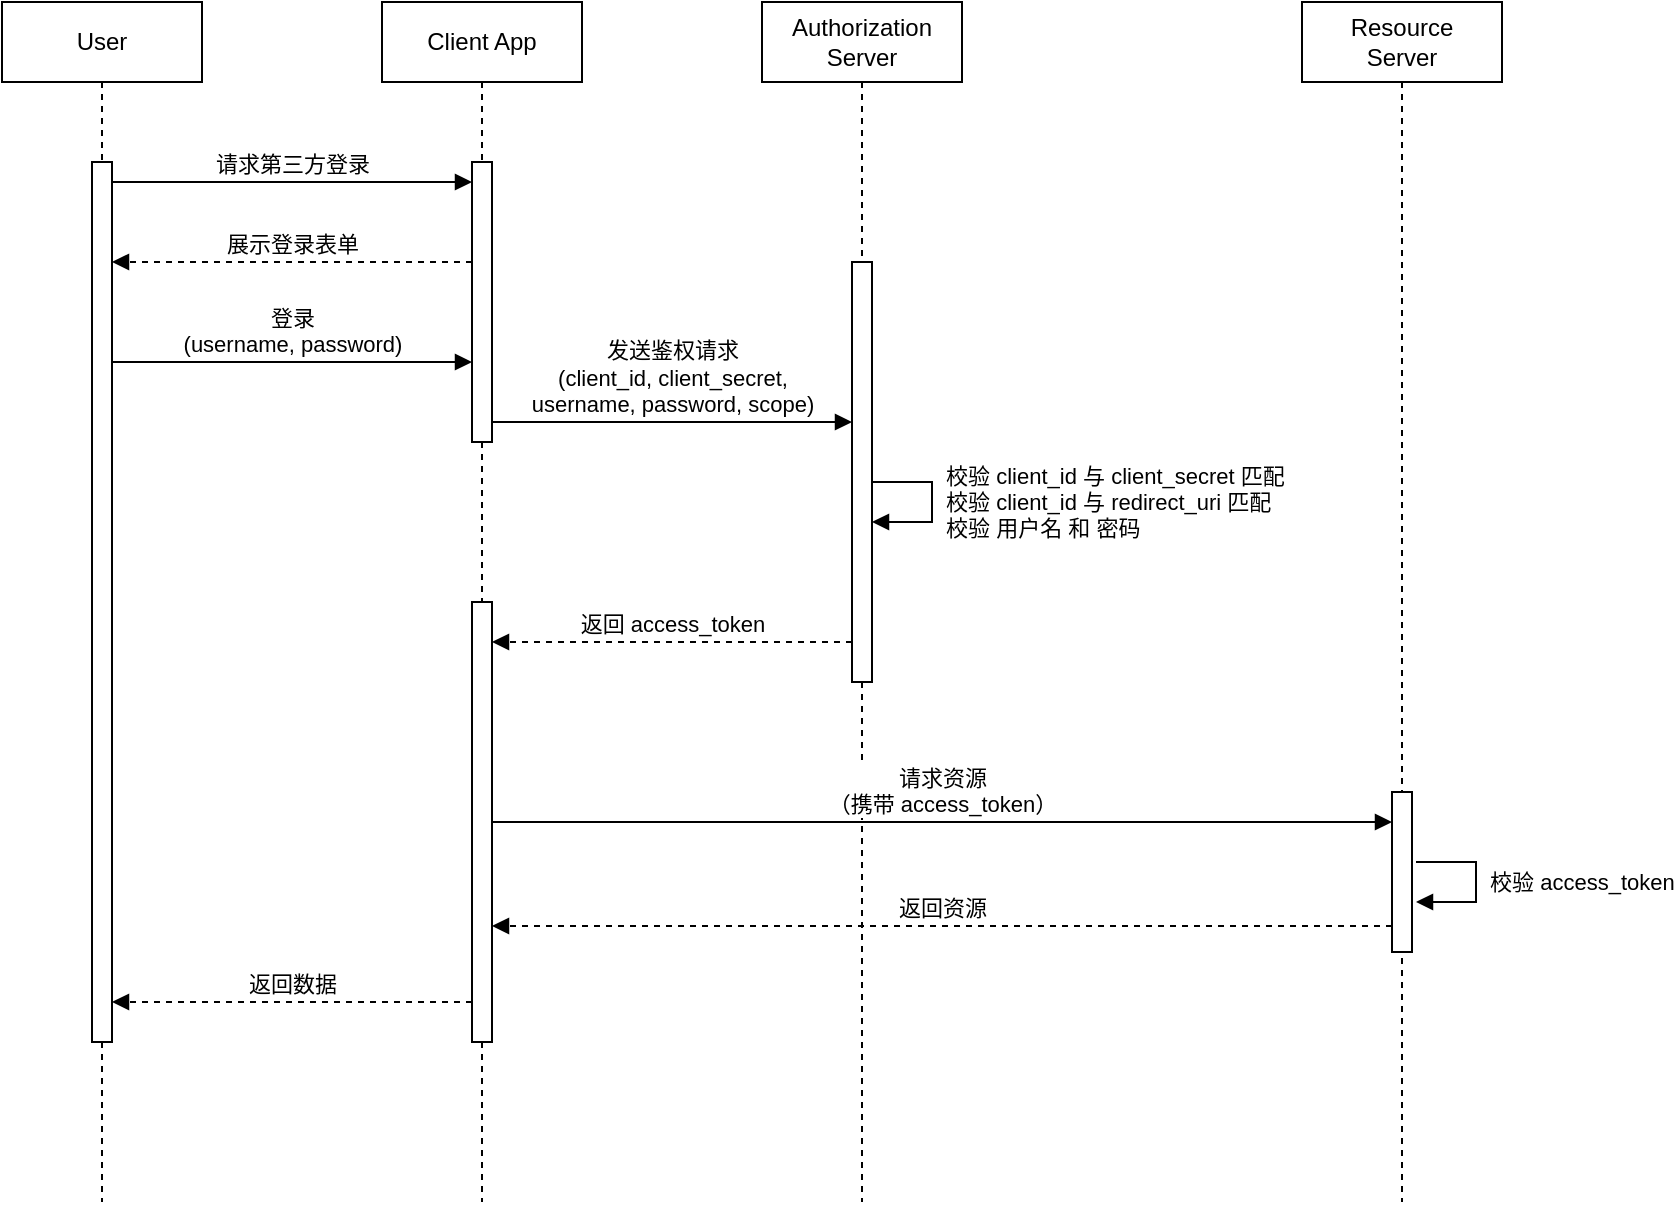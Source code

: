 <mxfile>
    <diagram id="asahRVXm402HO0iXxsYi" name="Page-1">
        <mxGraphModel dx="380" dy="276" grid="1" gridSize="10" guides="1" tooltips="1" connect="1" arrows="1" fold="1" page="1" pageScale="1" pageWidth="827" pageHeight="1169" math="0" shadow="0">
            <root>
                <mxCell id="0"/>
                <mxCell id="1" parent="0"/>
                <mxCell id="2" value="User" style="shape=umlLifeline;perimeter=lifelinePerimeter;whiteSpace=wrap;html=1;container=1;collapsible=0;recursiveResize=0;outlineConnect=0;" parent="1" vertex="1">
                    <mxGeometry x="90" y="110" width="100" height="600" as="geometry"/>
                </mxCell>
                <mxCell id="4" value="Client App" style="shape=umlLifeline;perimeter=lifelinePerimeter;whiteSpace=wrap;html=1;container=1;collapsible=0;recursiveResize=0;outlineConnect=0;" parent="1" vertex="1">
                    <mxGeometry x="280" y="110" width="100" height="600" as="geometry"/>
                </mxCell>
                <mxCell id="9" value="" style="html=1;points=[];perimeter=orthogonalPerimeter;" parent="4" vertex="1">
                    <mxGeometry x="45" y="80" width="10" height="140" as="geometry"/>
                </mxCell>
                <mxCell id="15" value="" style="html=1;points=[];perimeter=orthogonalPerimeter;" parent="4" vertex="1">
                    <mxGeometry x="-145" y="80" width="10" height="440" as="geometry"/>
                </mxCell>
                <mxCell id="22" value="" style="html=1;points=[];perimeter=orthogonalPerimeter;" parent="4" vertex="1">
                    <mxGeometry x="45" y="300" width="10" height="220" as="geometry"/>
                </mxCell>
                <mxCell id="34" value="返回数据" style="html=1;verticalAlign=bottom;endArrow=block;dashed=1;" parent="4" source="22" target="15" edge="1">
                    <mxGeometry width="80" relative="1" as="geometry">
                        <mxPoint x="10" y="570" as="sourcePoint"/>
                        <mxPoint x="-120" y="570" as="targetPoint"/>
                        <Array as="points">
                            <mxPoint x="-20" y="500"/>
                            <mxPoint x="-90" y="500"/>
                        </Array>
                    </mxGeometry>
                </mxCell>
                <mxCell id="10" value="请求第三方登录" style="html=1;verticalAlign=bottom;endArrow=block;" parent="4" source="15" target="9" edge="1">
                    <mxGeometry width="80" relative="1" as="geometry">
                        <mxPoint x="-120" y="90" as="sourcePoint"/>
                        <mxPoint x="30" y="90" as="targetPoint"/>
                        <Array as="points">
                            <mxPoint x="30" y="90"/>
                        </Array>
                    </mxGeometry>
                </mxCell>
                <mxCell id="16" value="展示登录表单" style="html=1;verticalAlign=bottom;endArrow=block;dashed=1;" parent="4" source="9" target="15" edge="1">
                    <mxGeometry width="80" relative="1" as="geometry">
                        <mxPoint x="40" y="180" as="sourcePoint"/>
                        <mxPoint x="-130" y="180" as="targetPoint"/>
                        <Array as="points">
                            <mxPoint x="-10" y="130"/>
                            <mxPoint x="-80" y="130"/>
                        </Array>
                    </mxGeometry>
                </mxCell>
                <mxCell id="19" value="登录&lt;br&gt;(username, password)" style="html=1;verticalAlign=bottom;endArrow=block;" parent="4" source="15" target="9" edge="1">
                    <mxGeometry width="80" relative="1" as="geometry">
                        <mxPoint x="-100" y="220" as="sourcePoint"/>
                        <mxPoint x="40" y="180" as="targetPoint"/>
                        <Array as="points">
                            <mxPoint x="-110" y="180"/>
                            <mxPoint x="-20" y="180"/>
                        </Array>
                    </mxGeometry>
                </mxCell>
                <mxCell id="5" value="Authorization Server" style="shape=umlLifeline;perimeter=lifelinePerimeter;whiteSpace=wrap;html=1;container=1;collapsible=0;recursiveResize=0;outlineConnect=0;" parent="1" vertex="1">
                    <mxGeometry x="470" y="110" width="100" height="600" as="geometry"/>
                </mxCell>
                <mxCell id="8" value="Resource&lt;br&gt;Server" style="shape=umlLifeline;perimeter=lifelinePerimeter;whiteSpace=wrap;html=1;container=1;collapsible=0;recursiveResize=0;outlineConnect=0;" parent="1" vertex="1">
                    <mxGeometry x="740" y="110" width="100" height="600" as="geometry"/>
                </mxCell>
                <mxCell id="29" value="" style="html=1;points=[];perimeter=orthogonalPerimeter;" parent="8" vertex="1">
                    <mxGeometry x="45" y="395" width="10" height="80" as="geometry"/>
                </mxCell>
                <mxCell id="12" value="" style="html=1;points=[];perimeter=orthogonalPerimeter;" parent="1" vertex="1">
                    <mxGeometry x="515" y="240" width="10" height="210" as="geometry"/>
                </mxCell>
                <mxCell id="20" value="&amp;nbsp;校验 client_id 与 client_secret 匹配&lt;br&gt;&amp;nbsp;校验 client_id 与 redirect_uri 匹配&lt;br&gt;&amp;nbsp;校验 用户名 和 密码&amp;nbsp;" style="edgeStyle=orthogonalEdgeStyle;html=1;align=left;spacingLeft=2;endArrow=block;rounded=0;" parent="1" edge="1">
                    <mxGeometry relative="1" as="geometry">
                        <mxPoint x="525" y="350" as="sourcePoint"/>
                        <Array as="points">
                            <mxPoint x="555" y="350"/>
                        </Array>
                        <mxPoint x="525" y="370" as="targetPoint"/>
                    </mxGeometry>
                </mxCell>
                <mxCell id="27" value="返回 access_token" style="html=1;verticalAlign=bottom;endArrow=block;dashed=1;" parent="1" edge="1">
                    <mxGeometry width="80" relative="1" as="geometry">
                        <mxPoint x="515" y="430" as="sourcePoint"/>
                        <mxPoint x="335" y="430" as="targetPoint"/>
                        <Array as="points">
                            <mxPoint x="460" y="430"/>
                        </Array>
                    </mxGeometry>
                </mxCell>
                <mxCell id="30" value="请求资源&lt;br&gt;（携带 access_token）" style="html=1;verticalAlign=bottom;endArrow=block;" parent="1" edge="1">
                    <mxGeometry width="80" relative="1" as="geometry">
                        <mxPoint x="335" y="520" as="sourcePoint"/>
                        <mxPoint x="785.0" y="520" as="targetPoint"/>
                        <Array as="points">
                            <mxPoint x="390" y="520"/>
                        </Array>
                    </mxGeometry>
                </mxCell>
                <mxCell id="31" value="&amp;nbsp;校验 access_token" style="edgeStyle=orthogonalEdgeStyle;html=1;align=left;spacingLeft=2;endArrow=block;rounded=0;" parent="1" edge="1">
                    <mxGeometry relative="1" as="geometry">
                        <mxPoint x="797" y="540" as="sourcePoint"/>
                        <Array as="points">
                            <mxPoint x="827" y="540"/>
                        </Array>
                        <mxPoint x="797" y="560" as="targetPoint"/>
                    </mxGeometry>
                </mxCell>
                <mxCell id="32" value="返回资源" style="html=1;verticalAlign=bottom;endArrow=block;dashed=1;" parent="1" edge="1">
                    <mxGeometry width="80" relative="1" as="geometry">
                        <mxPoint x="785.0" y="572" as="sourcePoint"/>
                        <mxPoint x="335" y="572" as="targetPoint"/>
                        <Array as="points">
                            <mxPoint x="715" y="572"/>
                        </Array>
                    </mxGeometry>
                </mxCell>
                <mxCell id="35" value="发送鉴权请求&lt;br&gt;(client_id, client_secret,&lt;br&gt;username, password, scope)" style="html=1;verticalAlign=bottom;endArrow=block;" edge="1" parent="1">
                    <mxGeometry width="80" relative="1" as="geometry">
                        <mxPoint x="335" y="320" as="sourcePoint"/>
                        <mxPoint x="515" y="320" as="targetPoint"/>
                        <Array as="points">
                            <mxPoint x="390" y="320"/>
                        </Array>
                    </mxGeometry>
                </mxCell>
            </root>
        </mxGraphModel>
    </diagram>
</mxfile>